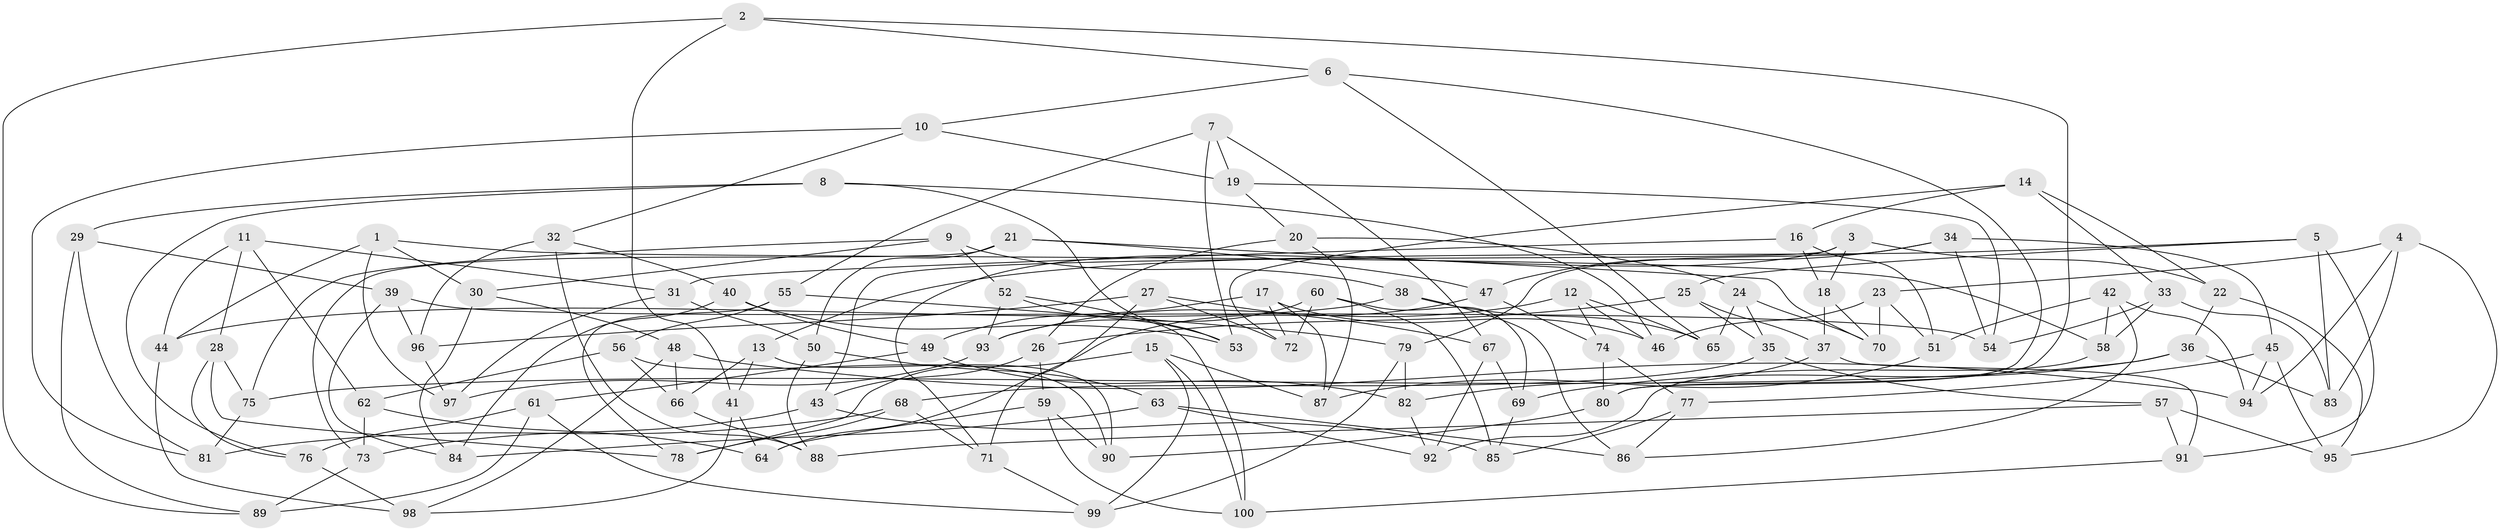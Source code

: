 // Generated by graph-tools (version 1.1) at 2025/39/02/21/25 10:39:01]
// undirected, 100 vertices, 200 edges
graph export_dot {
graph [start="1"]
  node [color=gray90,style=filled];
  1;
  2;
  3;
  4;
  5;
  6;
  7;
  8;
  9;
  10;
  11;
  12;
  13;
  14;
  15;
  16;
  17;
  18;
  19;
  20;
  21;
  22;
  23;
  24;
  25;
  26;
  27;
  28;
  29;
  30;
  31;
  32;
  33;
  34;
  35;
  36;
  37;
  38;
  39;
  40;
  41;
  42;
  43;
  44;
  45;
  46;
  47;
  48;
  49;
  50;
  51;
  52;
  53;
  54;
  55;
  56;
  57;
  58;
  59;
  60;
  61;
  62;
  63;
  64;
  65;
  66;
  67;
  68;
  69;
  70;
  71;
  72;
  73;
  74;
  75;
  76;
  77;
  78;
  79;
  80;
  81;
  82;
  83;
  84;
  85;
  86;
  87;
  88;
  89;
  90;
  91;
  92;
  93;
  94;
  95;
  96;
  97;
  98;
  99;
  100;
  1 -- 58;
  1 -- 97;
  1 -- 30;
  1 -- 44;
  2 -- 80;
  2 -- 41;
  2 -- 6;
  2 -- 89;
  3 -- 18;
  3 -- 22;
  3 -- 71;
  3 -- 43;
  4 -- 83;
  4 -- 95;
  4 -- 23;
  4 -- 94;
  5 -- 83;
  5 -- 25;
  5 -- 13;
  5 -- 91;
  6 -- 10;
  6 -- 65;
  6 -- 80;
  7 -- 53;
  7 -- 19;
  7 -- 55;
  7 -- 67;
  8 -- 76;
  8 -- 53;
  8 -- 29;
  8 -- 46;
  9 -- 30;
  9 -- 75;
  9 -- 38;
  9 -- 52;
  10 -- 81;
  10 -- 19;
  10 -- 32;
  11 -- 44;
  11 -- 31;
  11 -- 62;
  11 -- 28;
  12 -- 46;
  12 -- 93;
  12 -- 65;
  12 -- 74;
  13 -- 41;
  13 -- 90;
  13 -- 66;
  14 -- 33;
  14 -- 16;
  14 -- 72;
  14 -- 22;
  15 -- 99;
  15 -- 87;
  15 -- 78;
  15 -- 100;
  16 -- 51;
  16 -- 18;
  16 -- 31;
  17 -- 49;
  17 -- 46;
  17 -- 87;
  17 -- 72;
  18 -- 37;
  18 -- 70;
  19 -- 54;
  19 -- 20;
  20 -- 24;
  20 -- 26;
  20 -- 87;
  21 -- 50;
  21 -- 47;
  21 -- 70;
  21 -- 73;
  22 -- 36;
  22 -- 95;
  23 -- 46;
  23 -- 70;
  23 -- 51;
  24 -- 70;
  24 -- 65;
  24 -- 35;
  25 -- 26;
  25 -- 37;
  25 -- 35;
  26 -- 59;
  26 -- 43;
  27 -- 72;
  27 -- 96;
  27 -- 67;
  27 -- 71;
  28 -- 76;
  28 -- 78;
  28 -- 75;
  29 -- 39;
  29 -- 81;
  29 -- 89;
  30 -- 48;
  30 -- 84;
  31 -- 50;
  31 -- 97;
  32 -- 40;
  32 -- 96;
  32 -- 88;
  33 -- 54;
  33 -- 83;
  33 -- 58;
  34 -- 54;
  34 -- 45;
  34 -- 47;
  34 -- 79;
  35 -- 68;
  35 -- 57;
  36 -- 69;
  36 -- 75;
  36 -- 83;
  37 -- 82;
  37 -- 91;
  38 -- 65;
  38 -- 44;
  38 -- 86;
  39 -- 54;
  39 -- 84;
  39 -- 96;
  40 -- 84;
  40 -- 49;
  40 -- 53;
  41 -- 64;
  41 -- 98;
  42 -- 51;
  42 -- 94;
  42 -- 86;
  42 -- 58;
  43 -- 85;
  43 -- 73;
  44 -- 98;
  45 -- 77;
  45 -- 95;
  45 -- 94;
  47 -- 74;
  47 -- 64;
  48 -- 94;
  48 -- 66;
  48 -- 98;
  49 -- 82;
  49 -- 61;
  50 -- 63;
  50 -- 88;
  51 -- 87;
  52 -- 93;
  52 -- 53;
  52 -- 100;
  55 -- 78;
  55 -- 79;
  55 -- 56;
  56 -- 90;
  56 -- 62;
  56 -- 66;
  57 -- 95;
  57 -- 91;
  57 -- 88;
  58 -- 92;
  59 -- 90;
  59 -- 64;
  59 -- 100;
  60 -- 85;
  60 -- 93;
  60 -- 72;
  60 -- 69;
  61 -- 76;
  61 -- 99;
  61 -- 89;
  62 -- 64;
  62 -- 73;
  63 -- 84;
  63 -- 92;
  63 -- 86;
  66 -- 88;
  67 -- 92;
  67 -- 69;
  68 -- 71;
  68 -- 78;
  68 -- 81;
  69 -- 85;
  71 -- 99;
  73 -- 89;
  74 -- 80;
  74 -- 77;
  75 -- 81;
  76 -- 98;
  77 -- 86;
  77 -- 85;
  79 -- 99;
  79 -- 82;
  80 -- 90;
  82 -- 92;
  91 -- 100;
  93 -- 97;
  96 -- 97;
}
